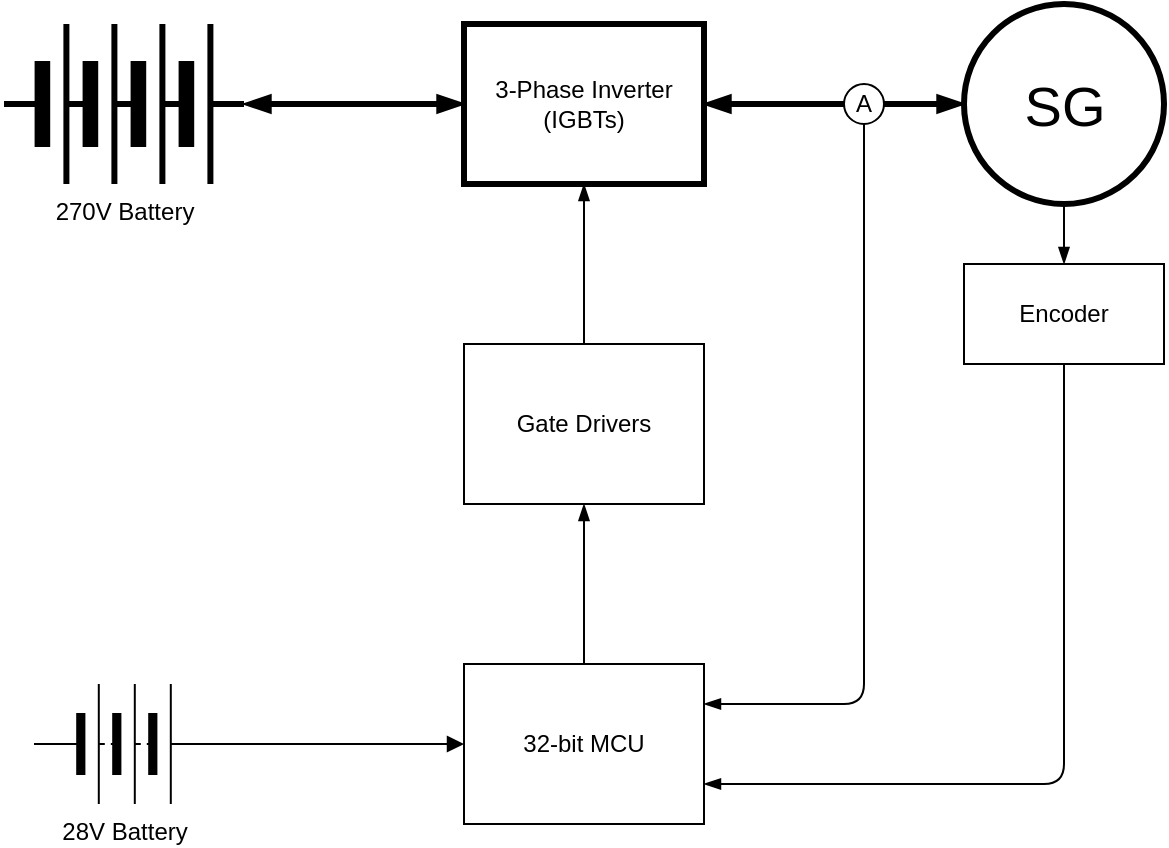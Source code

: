 <mxfile>
    <diagram id="OWYcT5LWM7WdCTulDnPo" name="Page-1">
        <mxGraphModel dx="1079" dy="790" grid="1" gridSize="10" guides="1" tooltips="1" connect="1" arrows="1" fold="1" page="1" pageScale="1" pageWidth="850" pageHeight="1100" math="0" shadow="0">
            <root>
                <mxCell id="0"/>
                <mxCell id="1" parent="0"/>
                <mxCell id="78" style="edgeStyle=none;html=1;exitX=0.5;exitY=1;exitDx=0;exitDy=0;endArrow=blockThin;endFill=1;" edge="1" parent="1" source="9" target="77">
                    <mxGeometry relative="1" as="geometry"/>
                </mxCell>
                <mxCell id="9" value="&lt;font style=&quot;font-size: 28px&quot;&gt;SG&lt;/font&gt;" style="verticalLabelPosition=middle;shadow=0;dashed=0;align=center;html=1;verticalAlign=middle;strokeWidth=3;shape=ellipse;fontSize=32;perimeter=ellipsePerimeter;" parent="1" vertex="1">
                    <mxGeometry x="610" y="70" width="100" height="100" as="geometry"/>
                </mxCell>
                <mxCell id="74" style="edgeStyle=none;html=1;exitX=1;exitY=0.5;exitDx=0;exitDy=0;entryX=0;entryY=0.5;entryDx=0;entryDy=0;endArrow=blockThin;endFill=1;strokeWidth=3;startArrow=none;startFill=1;" edge="1" parent="1" source="81" target="9">
                    <mxGeometry relative="1" as="geometry"/>
                </mxCell>
                <mxCell id="66" value="3-Phase Inverter&lt;br&gt;(IGBTs)" style="rounded=0;whiteSpace=wrap;html=1;strokeWidth=3;" vertex="1" parent="1">
                    <mxGeometry x="360" y="80" width="120" height="80" as="geometry"/>
                </mxCell>
                <mxCell id="73" style="edgeStyle=none;html=1;exitX=1;exitY=0.5;exitDx=0;exitDy=0;entryX=0;entryY=0.5;entryDx=0;entryDy=0;endArrow=blockThin;endFill=1;strokeWidth=3;startArrow=blockThin;startFill=1;" edge="1" parent="1" source="67" target="66">
                    <mxGeometry relative="1" as="geometry"/>
                </mxCell>
                <mxCell id="67" value="270V Battery" style="pointerEvents=1;verticalLabelPosition=bottom;shadow=0;dashed=0;align=center;html=1;verticalAlign=top;shape=mxgraph.electrical.miscellaneous.batteryStack;rotation=0;strokeWidth=3;" vertex="1" parent="1">
                    <mxGeometry x="130" y="80" width="120" height="80" as="geometry"/>
                </mxCell>
                <mxCell id="75" style="edgeStyle=none;html=1;exitX=0.5;exitY=0;exitDx=0;exitDy=0;entryX=0.5;entryY=1;entryDx=0;entryDy=0;endArrow=blockThin;endFill=1;" edge="1" parent="1" source="69" target="66">
                    <mxGeometry relative="1" as="geometry"/>
                </mxCell>
                <mxCell id="69" value="Gate Drivers" style="rounded=0;whiteSpace=wrap;html=1;" vertex="1" parent="1">
                    <mxGeometry x="360" y="240" width="120" height="80" as="geometry"/>
                </mxCell>
                <mxCell id="76" style="edgeStyle=none;html=1;exitX=0.5;exitY=0;exitDx=0;exitDy=0;entryX=0.5;entryY=1;entryDx=0;entryDy=0;endArrow=blockThin;endFill=1;" edge="1" parent="1" source="70" target="69">
                    <mxGeometry relative="1" as="geometry"/>
                </mxCell>
                <mxCell id="70" value="32-bit MCU" style="rounded=0;whiteSpace=wrap;html=1;" vertex="1" parent="1">
                    <mxGeometry x="360" y="400" width="120" height="80" as="geometry"/>
                </mxCell>
                <mxCell id="72" style="edgeStyle=none;html=1;exitX=1;exitY=0.5;exitDx=0;exitDy=0;entryX=0;entryY=0.5;entryDx=0;entryDy=0;endArrow=block;endFill=1;" edge="1" parent="1" source="71" target="70">
                    <mxGeometry relative="1" as="geometry"/>
                </mxCell>
                <mxCell id="71" value="28V Battery" style="pointerEvents=1;verticalLabelPosition=bottom;shadow=0;dashed=0;align=center;html=1;verticalAlign=top;shape=mxgraph.electrical.miscellaneous.batteryStack;rotation=0;" vertex="1" parent="1">
                    <mxGeometry x="145" y="410" width="90" height="60" as="geometry"/>
                </mxCell>
                <mxCell id="79" style="edgeStyle=orthogonalEdgeStyle;html=1;exitX=0.5;exitY=1;exitDx=0;exitDy=0;entryX=1;entryY=0.75;entryDx=0;entryDy=0;endArrow=blockThin;endFill=1;" edge="1" parent="1" source="77" target="70">
                    <mxGeometry relative="1" as="geometry"/>
                </mxCell>
                <mxCell id="77" value="Encoder" style="rounded=0;whiteSpace=wrap;html=1;" vertex="1" parent="1">
                    <mxGeometry x="610" y="200" width="100" height="50" as="geometry"/>
                </mxCell>
                <mxCell id="84" style="edgeStyle=orthogonalEdgeStyle;html=1;exitX=0.5;exitY=1;exitDx=0;exitDy=0;entryX=1;entryY=0.25;entryDx=0;entryDy=0;startArrow=none;startFill=0;endArrow=blockThin;endFill=1;strokeWidth=1;" edge="1" parent="1" source="81" target="70">
                    <mxGeometry relative="1" as="geometry"/>
                </mxCell>
                <mxCell id="81" value="A" style="ellipse;whiteSpace=wrap;html=1;aspect=fixed;strokeWidth=1;fillColor=none;" vertex="1" parent="1">
                    <mxGeometry x="550" y="110" width="20" height="20" as="geometry"/>
                </mxCell>
                <mxCell id="83" value="" style="edgeStyle=none;html=1;exitX=1;exitY=0.5;exitDx=0;exitDy=0;entryX=0;entryY=0.5;entryDx=0;entryDy=0;endArrow=none;endFill=1;strokeWidth=3;startArrow=blockThin;startFill=1;" edge="1" parent="1" source="66" target="81">
                    <mxGeometry relative="1" as="geometry">
                        <mxPoint x="480" y="120" as="sourcePoint"/>
                        <mxPoint x="610" y="120" as="targetPoint"/>
                    </mxGeometry>
                </mxCell>
            </root>
        </mxGraphModel>
    </diagram>
</mxfile>